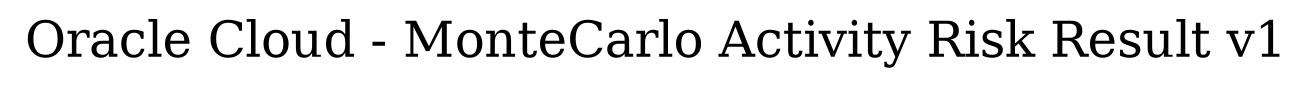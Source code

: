 digraph LexiconGraph {
graph[label="Oracle Cloud - MonteCarlo Activity Risk Result v1", fontsize=24]
splines=true
}
